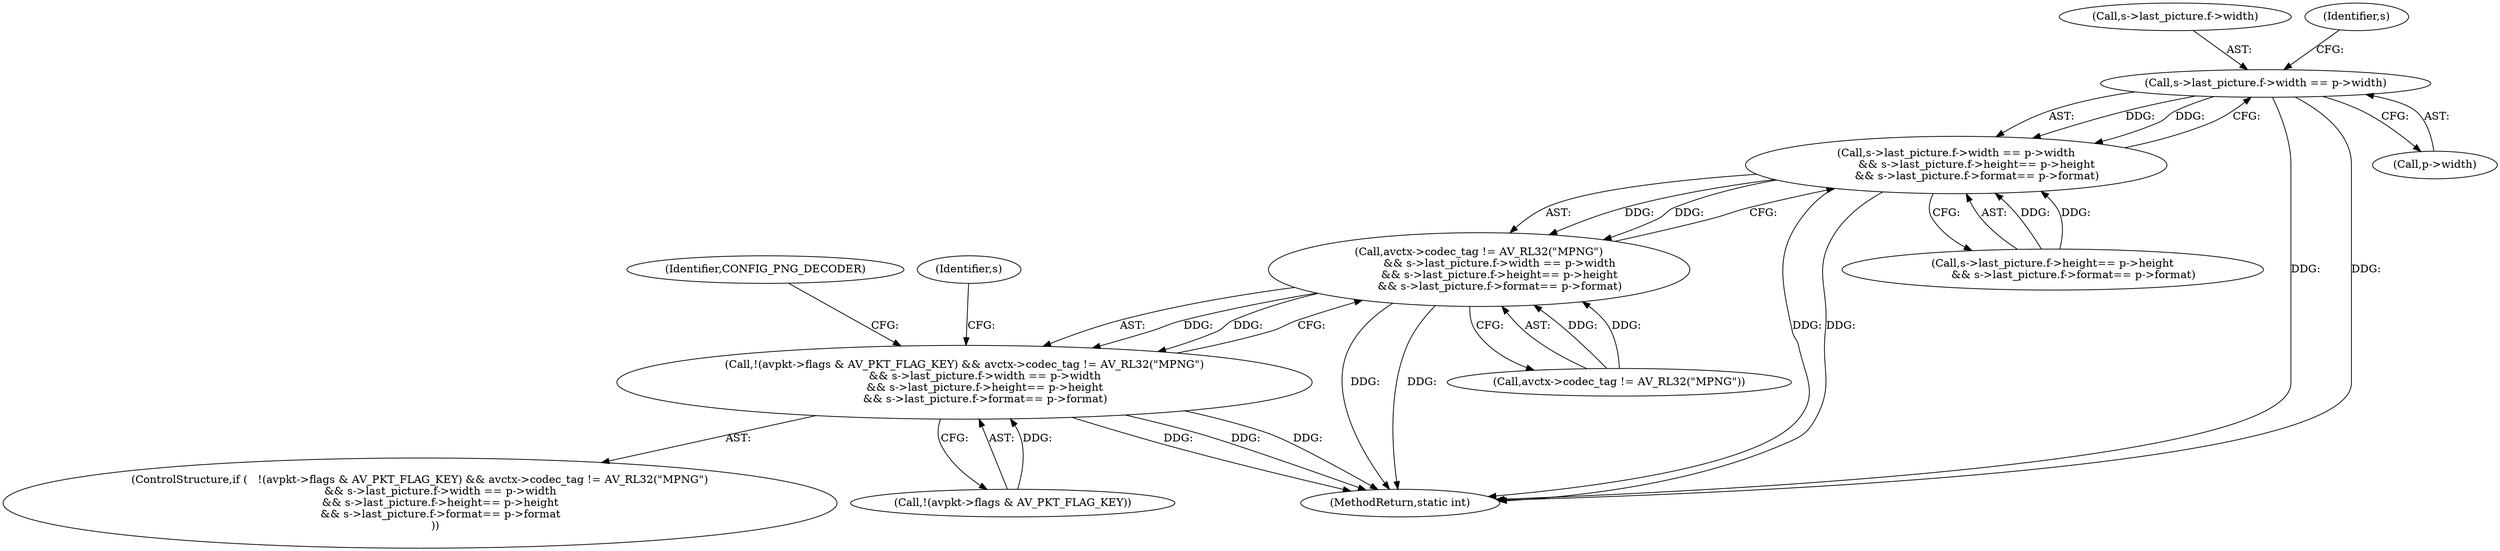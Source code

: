 digraph "0_FFmpeg_e477f09d0b3619f3d29173b2cd593e17e2d1978e@pointer" {
"1000721" [label="(Call,s->last_picture.f->width == p->width)"];
"1000720" [label="(Call,s->last_picture.f->width == p->width\n            && s->last_picture.f->height== p->height\n            && s->last_picture.f->format== p->format)"];
"1000713" [label="(Call,avctx->codec_tag != AV_RL32(\"MPNG\")\n            && s->last_picture.f->width == p->width\n            && s->last_picture.f->height== p->height\n            && s->last_picture.f->format== p->format)"];
"1000706" [label="(Call,!(avpkt->flags & AV_PKT_FLAG_KEY) && avctx->codec_tag != AV_RL32(\"MPNG\")\n            && s->last_picture.f->width == p->width\n            && s->last_picture.f->height== p->height\n            && s->last_picture.f->format== p->format)"];
"1000721" [label="(Call,s->last_picture.f->width == p->width)"];
"1000720" [label="(Call,s->last_picture.f->width == p->width\n            && s->last_picture.f->height== p->height\n            && s->last_picture.f->format== p->format)"];
"1000705" [label="(ControlStructure,if (   !(avpkt->flags & AV_PKT_FLAG_KEY) && avctx->codec_tag != AV_RL32(\"MPNG\")\n            && s->last_picture.f->width == p->width\n            && s->last_picture.f->height== p->height\n            && s->last_picture.f->format== p->format\n         ))"];
"1000758" [label="(Identifier,CONFIG_PNG_DECODER)"];
"1000828" [label="(MethodReturn,static int)"];
"1000706" [label="(Call,!(avpkt->flags & AV_PKT_FLAG_KEY) && avctx->codec_tag != AV_RL32(\"MPNG\")\n            && s->last_picture.f->width == p->width\n            && s->last_picture.f->height== p->height\n            && s->last_picture.f->format== p->format)"];
"1000713" [label="(Call,avctx->codec_tag != AV_RL32(\"MPNG\")\n            && s->last_picture.f->width == p->width\n            && s->last_picture.f->height== p->height\n            && s->last_picture.f->format== p->format)"];
"1000729" [label="(Call,p->width)"];
"1000707" [label="(Call,!(avpkt->flags & AV_PKT_FLAG_KEY))"];
"1000789" [label="(Identifier,s)"];
"1000714" [label="(Call,avctx->codec_tag != AV_RL32(\"MPNG\"))"];
"1000722" [label="(Call,s->last_picture.f->width)"];
"1000737" [label="(Identifier,s)"];
"1000732" [label="(Call,s->last_picture.f->height== p->height\n            && s->last_picture.f->format== p->format)"];
"1000721" -> "1000720"  [label="AST: "];
"1000721" -> "1000729"  [label="CFG: "];
"1000722" -> "1000721"  [label="AST: "];
"1000729" -> "1000721"  [label="AST: "];
"1000737" -> "1000721"  [label="CFG: "];
"1000720" -> "1000721"  [label="CFG: "];
"1000721" -> "1000828"  [label="DDG: "];
"1000721" -> "1000828"  [label="DDG: "];
"1000721" -> "1000720"  [label="DDG: "];
"1000721" -> "1000720"  [label="DDG: "];
"1000720" -> "1000713"  [label="AST: "];
"1000720" -> "1000732"  [label="CFG: "];
"1000732" -> "1000720"  [label="AST: "];
"1000713" -> "1000720"  [label="CFG: "];
"1000720" -> "1000828"  [label="DDG: "];
"1000720" -> "1000828"  [label="DDG: "];
"1000720" -> "1000713"  [label="DDG: "];
"1000720" -> "1000713"  [label="DDG: "];
"1000732" -> "1000720"  [label="DDG: "];
"1000732" -> "1000720"  [label="DDG: "];
"1000713" -> "1000706"  [label="AST: "];
"1000713" -> "1000714"  [label="CFG: "];
"1000714" -> "1000713"  [label="AST: "];
"1000706" -> "1000713"  [label="CFG: "];
"1000713" -> "1000828"  [label="DDG: "];
"1000713" -> "1000828"  [label="DDG: "];
"1000713" -> "1000706"  [label="DDG: "];
"1000713" -> "1000706"  [label="DDG: "];
"1000714" -> "1000713"  [label="DDG: "];
"1000714" -> "1000713"  [label="DDG: "];
"1000706" -> "1000705"  [label="AST: "];
"1000706" -> "1000707"  [label="CFG: "];
"1000707" -> "1000706"  [label="AST: "];
"1000758" -> "1000706"  [label="CFG: "];
"1000789" -> "1000706"  [label="CFG: "];
"1000706" -> "1000828"  [label="DDG: "];
"1000706" -> "1000828"  [label="DDG: "];
"1000706" -> "1000828"  [label="DDG: "];
"1000707" -> "1000706"  [label="DDG: "];
}
